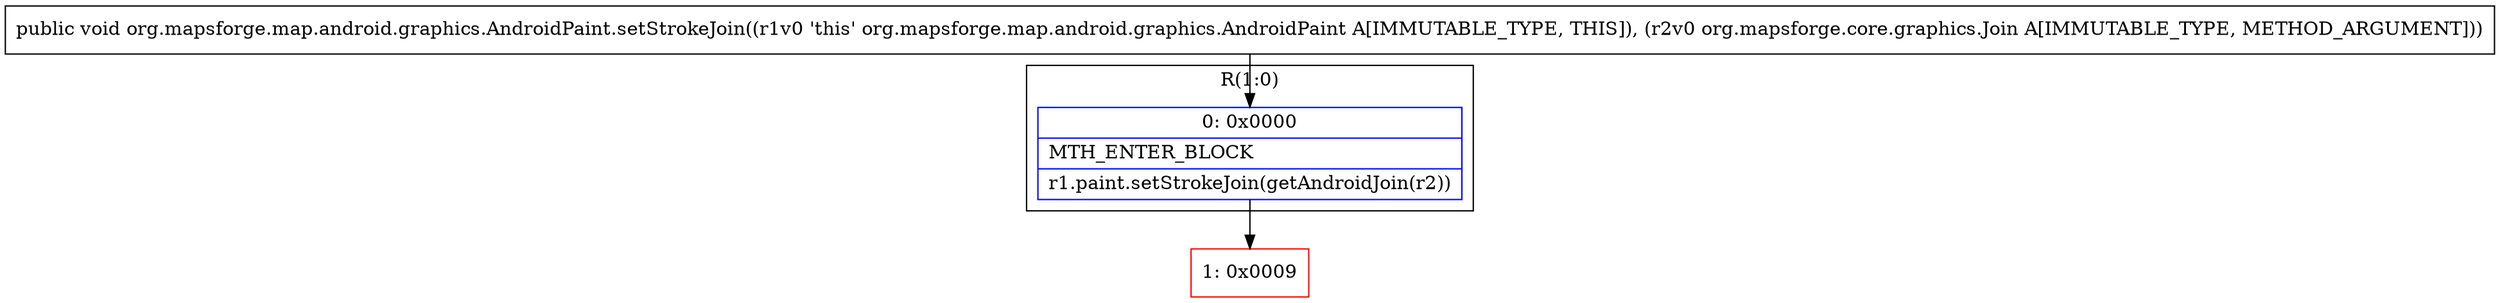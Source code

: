 digraph "CFG fororg.mapsforge.map.android.graphics.AndroidPaint.setStrokeJoin(Lorg\/mapsforge\/core\/graphics\/Join;)V" {
subgraph cluster_Region_809239183 {
label = "R(1:0)";
node [shape=record,color=blue];
Node_0 [shape=record,label="{0\:\ 0x0000|MTH_ENTER_BLOCK\l|r1.paint.setStrokeJoin(getAndroidJoin(r2))\l}"];
}
Node_1 [shape=record,color=red,label="{1\:\ 0x0009}"];
MethodNode[shape=record,label="{public void org.mapsforge.map.android.graphics.AndroidPaint.setStrokeJoin((r1v0 'this' org.mapsforge.map.android.graphics.AndroidPaint A[IMMUTABLE_TYPE, THIS]), (r2v0 org.mapsforge.core.graphics.Join A[IMMUTABLE_TYPE, METHOD_ARGUMENT])) }"];
MethodNode -> Node_0;
Node_0 -> Node_1;
}

